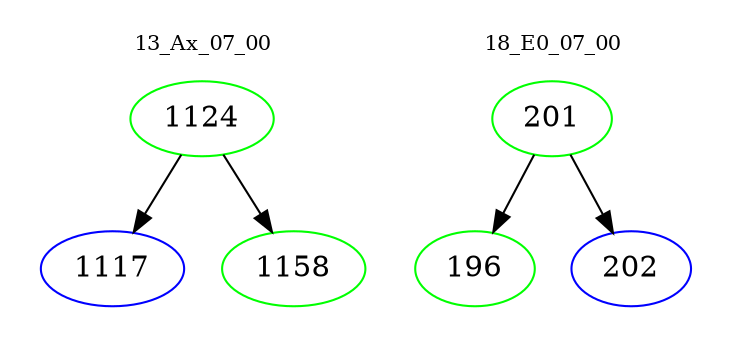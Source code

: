 digraph{
subgraph cluster_0 {
color = white
label = "13_Ax_07_00";
fontsize=10;
T0_1124 [label="1124", color="green"]
T0_1124 -> T0_1117 [color="black"]
T0_1117 [label="1117", color="blue"]
T0_1124 -> T0_1158 [color="black"]
T0_1158 [label="1158", color="green"]
}
subgraph cluster_1 {
color = white
label = "18_E0_07_00";
fontsize=10;
T1_201 [label="201", color="green"]
T1_201 -> T1_196 [color="black"]
T1_196 [label="196", color="green"]
T1_201 -> T1_202 [color="black"]
T1_202 [label="202", color="blue"]
}
}
